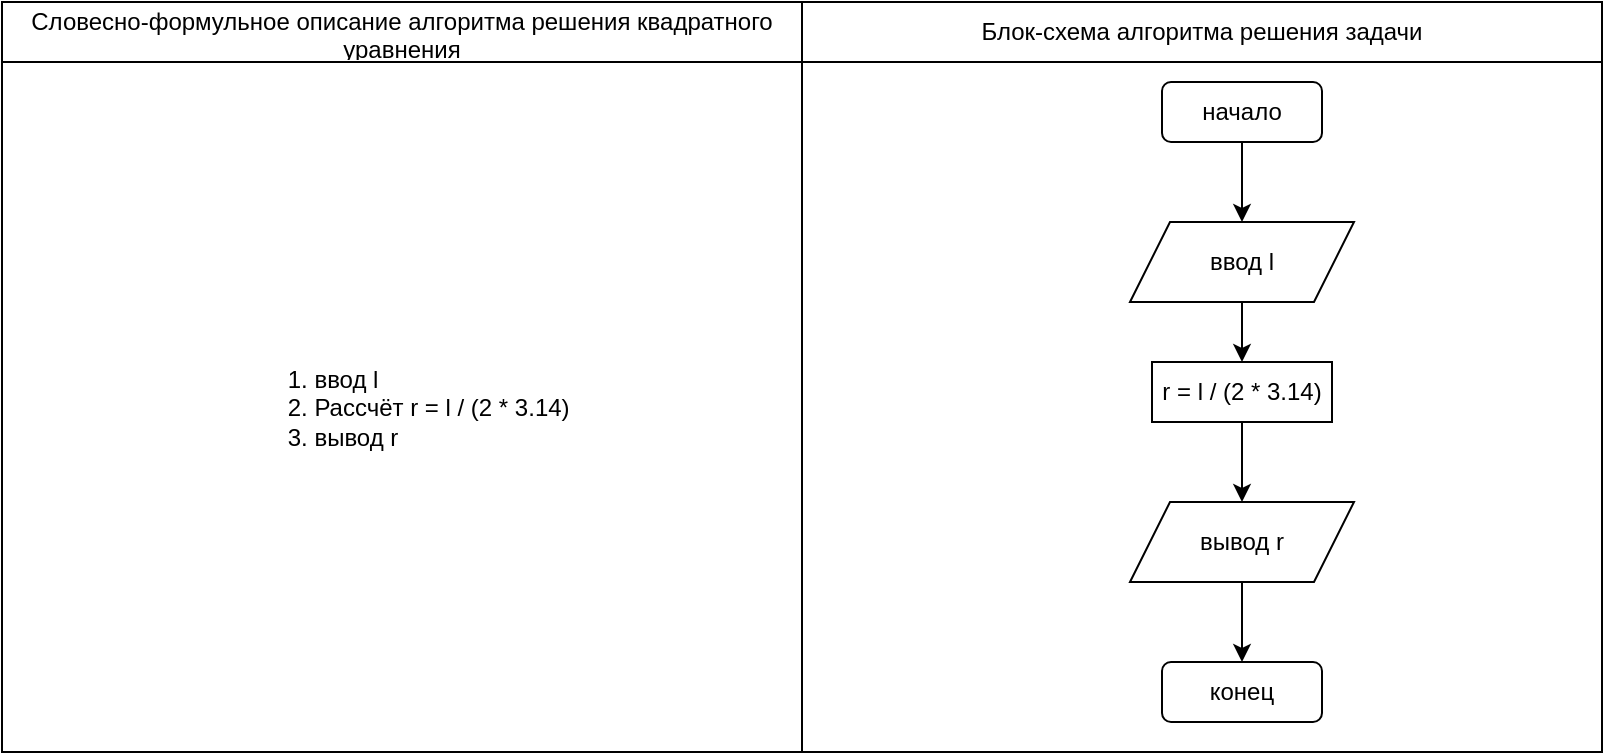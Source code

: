 <mxfile version="15.1.4" type="device"><diagram id="dlGBXekr69JaovOWC5gU" name="Page-1"><mxGraphModel dx="1038" dy="1733" grid="1" gridSize="10" guides="1" tooltips="1" connect="1" arrows="1" fold="1" page="1" pageScale="1" pageWidth="827" pageHeight="1169" math="0" shadow="0"><root><mxCell id="0"/><mxCell id="1" parent="0"/><mxCell id="7a65nsNbY_HyHWI4xiJp-11" value="" style="shape=table;startSize=0;container=1;collapsible=0;childLayout=tableLayout;" vertex="1" parent="1"><mxGeometry x="20" y="-1160" width="800" height="375" as="geometry"/></mxCell><mxCell id="7a65nsNbY_HyHWI4xiJp-12" value="" style="shape=partialRectangle;collapsible=0;dropTarget=0;pointerEvents=0;fillColor=none;top=0;left=0;bottom=0;right=0;points=[[0,0.5],[1,0.5]];portConstraint=eastwest;" vertex="1" parent="7a65nsNbY_HyHWI4xiJp-11"><mxGeometry width="800" height="30" as="geometry"/></mxCell><mxCell id="7a65nsNbY_HyHWI4xiJp-13" value="Словесно-формульное описание алгоритма решения квадратного уравнения" style="shape=partialRectangle;html=1;whiteSpace=wrap;connectable=0;overflow=hidden;fillColor=none;top=0;left=0;bottom=0;right=0;pointerEvents=1;" vertex="1" parent="7a65nsNbY_HyHWI4xiJp-12"><mxGeometry width="400" height="30" as="geometry"/></mxCell><mxCell id="7a65nsNbY_HyHWI4xiJp-14" value="Блок-схема алгоритма решения задачи" style="shape=partialRectangle;html=1;whiteSpace=wrap;connectable=0;overflow=hidden;fillColor=none;top=0;left=0;bottom=0;right=0;pointerEvents=1;" vertex="1" parent="7a65nsNbY_HyHWI4xiJp-12"><mxGeometry x="400" width="400" height="30" as="geometry"/></mxCell><mxCell id="7a65nsNbY_HyHWI4xiJp-15" value="" style="shape=partialRectangle;collapsible=0;dropTarget=0;pointerEvents=0;fillColor=none;top=0;left=0;bottom=0;right=0;points=[[0,0.5],[1,0.5]];portConstraint=eastwest;" vertex="1" parent="7a65nsNbY_HyHWI4xiJp-11"><mxGeometry y="30" width="800" height="345" as="geometry"/></mxCell><mxCell id="7a65nsNbY_HyHWI4xiJp-16" value="&lt;div align=&quot;left&quot;&gt;&lt;ol&gt;&lt;li&gt;ввод l&lt;/li&gt;&lt;li&gt;Рассчёт r = l / (2 * 3.14)&lt;/li&gt;&lt;li&gt;вывод r&lt;br&gt;&lt;/li&gt;&lt;/ol&gt;&lt;/div&gt;" style="shape=partialRectangle;html=1;whiteSpace=wrap;connectable=0;overflow=hidden;fillColor=none;top=0;left=0;bottom=0;right=0;pointerEvents=1;" vertex="1" parent="7a65nsNbY_HyHWI4xiJp-15"><mxGeometry width="400" height="345" as="geometry"/></mxCell><mxCell id="7a65nsNbY_HyHWI4xiJp-17" value="" style="shape=partialRectangle;html=1;whiteSpace=wrap;connectable=0;overflow=hidden;fillColor=none;top=0;left=0;bottom=0;right=0;pointerEvents=1;" vertex="1" parent="7a65nsNbY_HyHWI4xiJp-15"><mxGeometry x="400" width="400" height="345" as="geometry"/></mxCell><mxCell id="7a65nsNbY_HyHWI4xiJp-3" style="edgeStyle=orthogonalEdgeStyle;rounded=0;orthogonalLoop=1;jettySize=auto;html=1;exitX=0.5;exitY=1;exitDx=0;exitDy=0;" edge="1" parent="1" source="7a65nsNbY_HyHWI4xiJp-2"><mxGeometry relative="1" as="geometry"><mxPoint x="640" y="-1050" as="targetPoint"/></mxGeometry></mxCell><mxCell id="7a65nsNbY_HyHWI4xiJp-2" value="начало" style="rounded=1;whiteSpace=wrap;html=1;" vertex="1" parent="1"><mxGeometry x="600" y="-1120" width="80" height="30" as="geometry"/></mxCell><mxCell id="7a65nsNbY_HyHWI4xiJp-5" style="edgeStyle=orthogonalEdgeStyle;rounded=0;orthogonalLoop=1;jettySize=auto;html=1;exitX=0.5;exitY=1;exitDx=0;exitDy=0;" edge="1" parent="1" source="7a65nsNbY_HyHWI4xiJp-4"><mxGeometry relative="1" as="geometry"><mxPoint x="640" y="-980" as="targetPoint"/></mxGeometry></mxCell><mxCell id="7a65nsNbY_HyHWI4xiJp-4" value="ввод l" style="shape=parallelogram;perimeter=parallelogramPerimeter;whiteSpace=wrap;html=1;fixedSize=1;" vertex="1" parent="1"><mxGeometry x="584" y="-1050" width="112" height="40" as="geometry"/></mxCell><mxCell id="7a65nsNbY_HyHWI4xiJp-7" style="edgeStyle=orthogonalEdgeStyle;rounded=0;orthogonalLoop=1;jettySize=auto;html=1;exitX=0.5;exitY=1;exitDx=0;exitDy=0;" edge="1" parent="1" source="7a65nsNbY_HyHWI4xiJp-6"><mxGeometry relative="1" as="geometry"><mxPoint x="640" y="-910" as="targetPoint"/></mxGeometry></mxCell><mxCell id="7a65nsNbY_HyHWI4xiJp-6" value="r = l / (2 * 3.14)" style="rounded=0;whiteSpace=wrap;html=1;" vertex="1" parent="1"><mxGeometry x="595" y="-980" width="90" height="30" as="geometry"/></mxCell><mxCell id="7a65nsNbY_HyHWI4xiJp-9" style="edgeStyle=orthogonalEdgeStyle;rounded=0;orthogonalLoop=1;jettySize=auto;html=1;exitX=0.5;exitY=1;exitDx=0;exitDy=0;" edge="1" parent="1" source="7a65nsNbY_HyHWI4xiJp-8"><mxGeometry relative="1" as="geometry"><mxPoint x="640" y="-830" as="targetPoint"/></mxGeometry></mxCell><mxCell id="7a65nsNbY_HyHWI4xiJp-8" value="вывод r" style="shape=parallelogram;perimeter=parallelogramPerimeter;whiteSpace=wrap;html=1;fixedSize=1;" vertex="1" parent="1"><mxGeometry x="584" y="-910" width="112" height="40" as="geometry"/></mxCell><mxCell id="7a65nsNbY_HyHWI4xiJp-10" value="конец" style="rounded=1;whiteSpace=wrap;html=1;" vertex="1" parent="1"><mxGeometry x="600" y="-830" width="80" height="30" as="geometry"/></mxCell></root></mxGraphModel></diagram></mxfile>